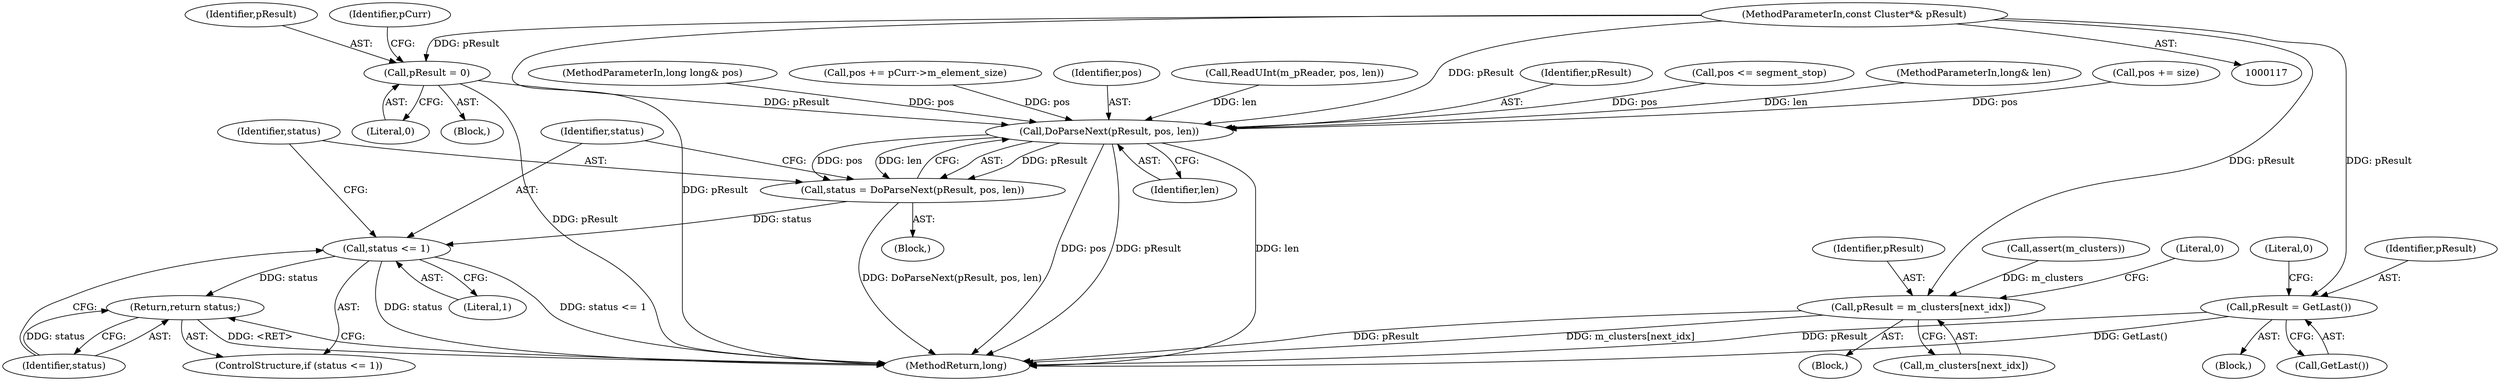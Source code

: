 digraph "1_Android_04839626ed859623901ebd3a5fd483982186b59d_190@pointer" {
"1000119" [label="(MethodParameterIn,const Cluster*& pResult)"];
"1000130" [label="(Call,pResult = 0)"];
"1000426" [label="(Call,DoParseNext(pResult, pos, len))"];
"1000424" [label="(Call,status = DoParseNext(pResult, pos, len))"];
"1000431" [label="(Call,status <= 1)"];
"1000434" [label="(Return,return status;)"];
"1000161" [label="(Call,pResult = m_clusters[next_idx])"];
"1000187" [label="(Call,pResult = GetLast())"];
"1000191" [label="(Literal,0)"];
"1000243" [label="(Call,pos += pCurr->m_element_size)"];
"1000428" [label="(Identifier,pos)"];
"1000122" [label="(Block,)"];
"1000139" [label="(Block,)"];
"1000436" [label="(MethodReturn,long)"];
"1000435" [label="(Identifier,status)"];
"1000375" [label="(Call,ReadUInt(m_pReader, pos, len))"];
"1000432" [label="(Identifier,status)"];
"1000119" [label="(MethodParameterIn,const Cluster*& pResult)"];
"1000160" [label="(Block,)"];
"1000187" [label="(Call,pResult = GetLast())"];
"1000128" [label="(Call,assert(m_clusters))"];
"1000434" [label="(Return,return status;)"];
"1000426" [label="(Call,DoParseNext(pResult, pos, len))"];
"1000427" [label="(Identifier,pResult)"];
"1000418" [label="(Call,pos <= segment_stop)"];
"1000425" [label="(Identifier,status)"];
"1000433" [label="(Literal,1)"];
"1000131" [label="(Identifier,pResult)"];
"1000136" [label="(Identifier,pCurr)"];
"1000429" [label="(Identifier,len)"];
"1000167" [label="(Literal,0)"];
"1000162" [label="(Identifier,pResult)"];
"1000121" [label="(MethodParameterIn,long& len)"];
"1000188" [label="(Identifier,pResult)"];
"1000130" [label="(Call,pResult = 0)"];
"1000410" [label="(Call,pos += size)"];
"1000431" [label="(Call,status <= 1)"];
"1000430" [label="(ControlStructure,if (status <= 1))"];
"1000161" [label="(Call,pResult = m_clusters[next_idx])"];
"1000132" [label="(Literal,0)"];
"1000422" [label="(Block,)"];
"1000189" [label="(Call,GetLast())"];
"1000120" [label="(MethodParameterIn,long long& pos)"];
"1000424" [label="(Call,status = DoParseNext(pResult, pos, len))"];
"1000163" [label="(Call,m_clusters[next_idx])"];
"1000119" -> "1000117"  [label="AST: "];
"1000119" -> "1000436"  [label="DDG: pResult"];
"1000119" -> "1000130"  [label="DDG: pResult"];
"1000119" -> "1000161"  [label="DDG: pResult"];
"1000119" -> "1000187"  [label="DDG: pResult"];
"1000119" -> "1000426"  [label="DDG: pResult"];
"1000130" -> "1000122"  [label="AST: "];
"1000130" -> "1000132"  [label="CFG: "];
"1000131" -> "1000130"  [label="AST: "];
"1000132" -> "1000130"  [label="AST: "];
"1000136" -> "1000130"  [label="CFG: "];
"1000130" -> "1000436"  [label="DDG: pResult"];
"1000130" -> "1000426"  [label="DDG: pResult"];
"1000426" -> "1000424"  [label="AST: "];
"1000426" -> "1000429"  [label="CFG: "];
"1000427" -> "1000426"  [label="AST: "];
"1000428" -> "1000426"  [label="AST: "];
"1000429" -> "1000426"  [label="AST: "];
"1000424" -> "1000426"  [label="CFG: "];
"1000426" -> "1000436"  [label="DDG: pos"];
"1000426" -> "1000436"  [label="DDG: pResult"];
"1000426" -> "1000436"  [label="DDG: len"];
"1000426" -> "1000424"  [label="DDG: pResult"];
"1000426" -> "1000424"  [label="DDG: pos"];
"1000426" -> "1000424"  [label="DDG: len"];
"1000410" -> "1000426"  [label="DDG: pos"];
"1000243" -> "1000426"  [label="DDG: pos"];
"1000418" -> "1000426"  [label="DDG: pos"];
"1000120" -> "1000426"  [label="DDG: pos"];
"1000121" -> "1000426"  [label="DDG: len"];
"1000375" -> "1000426"  [label="DDG: len"];
"1000424" -> "1000422"  [label="AST: "];
"1000425" -> "1000424"  [label="AST: "];
"1000432" -> "1000424"  [label="CFG: "];
"1000424" -> "1000436"  [label="DDG: DoParseNext(pResult, pos, len)"];
"1000424" -> "1000431"  [label="DDG: status"];
"1000431" -> "1000430"  [label="AST: "];
"1000431" -> "1000433"  [label="CFG: "];
"1000432" -> "1000431"  [label="AST: "];
"1000433" -> "1000431"  [label="AST: "];
"1000425" -> "1000431"  [label="CFG: "];
"1000435" -> "1000431"  [label="CFG: "];
"1000431" -> "1000436"  [label="DDG: status"];
"1000431" -> "1000436"  [label="DDG: status <= 1"];
"1000431" -> "1000434"  [label="DDG: status"];
"1000434" -> "1000430"  [label="AST: "];
"1000434" -> "1000435"  [label="CFG: "];
"1000435" -> "1000434"  [label="AST: "];
"1000436" -> "1000434"  [label="CFG: "];
"1000434" -> "1000436"  [label="DDG: <RET>"];
"1000435" -> "1000434"  [label="DDG: status"];
"1000161" -> "1000160"  [label="AST: "];
"1000161" -> "1000163"  [label="CFG: "];
"1000162" -> "1000161"  [label="AST: "];
"1000163" -> "1000161"  [label="AST: "];
"1000167" -> "1000161"  [label="CFG: "];
"1000161" -> "1000436"  [label="DDG: m_clusters[next_idx]"];
"1000161" -> "1000436"  [label="DDG: pResult"];
"1000128" -> "1000161"  [label="DDG: m_clusters"];
"1000187" -> "1000139"  [label="AST: "];
"1000187" -> "1000189"  [label="CFG: "];
"1000188" -> "1000187"  [label="AST: "];
"1000189" -> "1000187"  [label="AST: "];
"1000191" -> "1000187"  [label="CFG: "];
"1000187" -> "1000436"  [label="DDG: pResult"];
"1000187" -> "1000436"  [label="DDG: GetLast()"];
}
